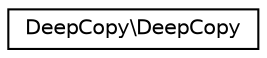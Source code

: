 digraph "Graphical Class Hierarchy"
{
  edge [fontname="Helvetica",fontsize="10",labelfontname="Helvetica",labelfontsize="10"];
  node [fontname="Helvetica",fontsize="10",shape=record];
  rankdir="LR";
  Node0 [label="DeepCopy\\DeepCopy",height=0.2,width=0.4,color="black", fillcolor="white", style="filled",URL="$classDeepCopy_1_1DeepCopy.html"];
}
